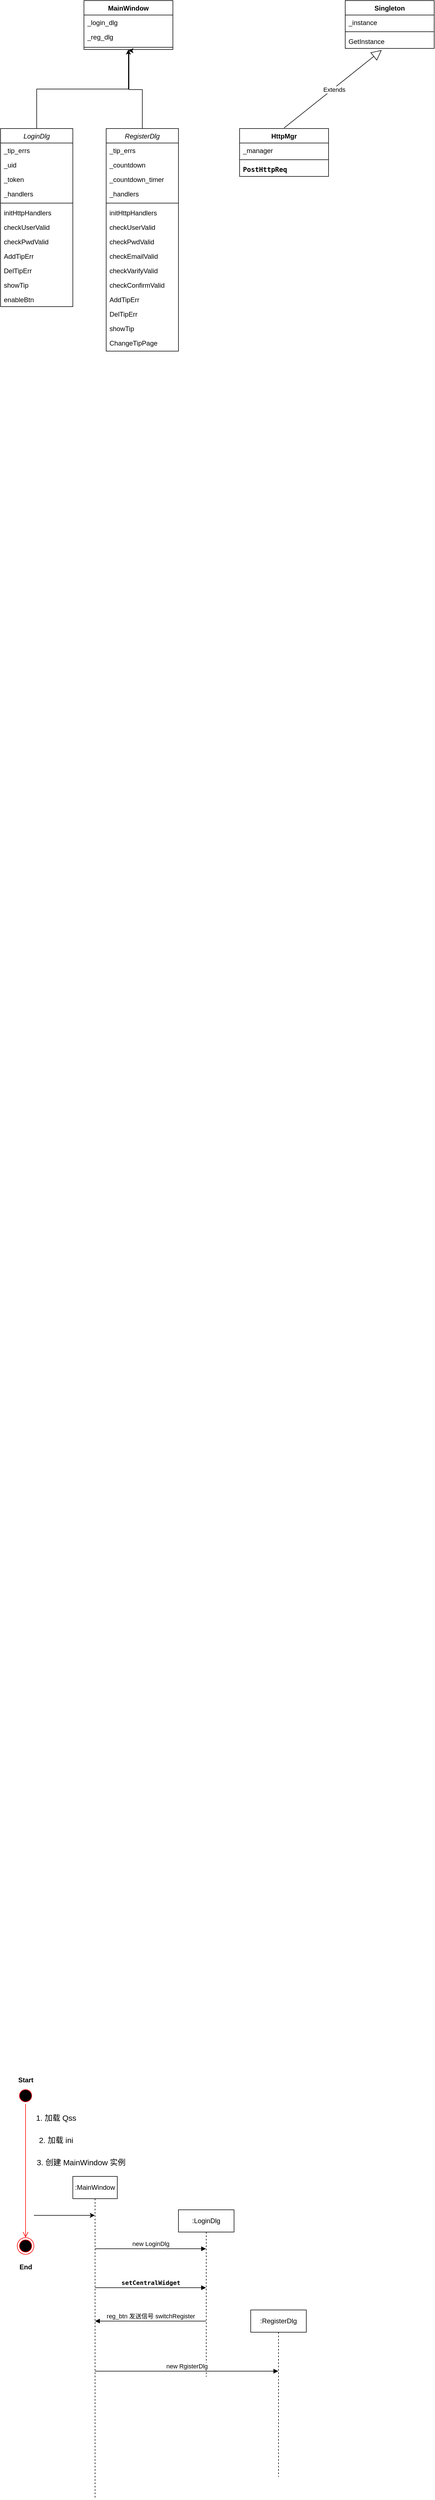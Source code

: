 <mxfile version="24.0.8" type="github">
  <diagram id="C5RBs43oDa-KdzZeNtuy" name="Page-1">
    <mxGraphModel dx="1221" dy="814" grid="1" gridSize="10" guides="1" tooltips="1" connect="1" arrows="1" fold="1" page="1" pageScale="1" pageWidth="3300" pageHeight="4681" math="0" shadow="0">
      <root>
        <mxCell id="WIyWlLk6GJQsqaUBKTNV-0" />
        <mxCell id="WIyWlLk6GJQsqaUBKTNV-1" parent="WIyWlLk6GJQsqaUBKTNV-0" />
        <mxCell id="8Hs69RA46jOuTkkXVzW_-29" style="edgeStyle=orthogonalEdgeStyle;rounded=0;orthogonalLoop=1;jettySize=auto;html=1;exitX=0.5;exitY=0;exitDx=0;exitDy=0;entryX=0.5;entryY=1;entryDx=0;entryDy=0;" edge="1" parent="WIyWlLk6GJQsqaUBKTNV-1" source="zkfFHV4jXpPFQw0GAbJ--0" target="8Hs69RA46jOuTkkXVzW_-24">
          <mxGeometry relative="1" as="geometry" />
        </mxCell>
        <mxCell id="zkfFHV4jXpPFQw0GAbJ--0" value="LoginDlg&#xa;" style="swimlane;fontStyle=2;align=center;verticalAlign=top;childLayout=stackLayout;horizontal=1;startSize=26;horizontalStack=0;resizeParent=1;resizeLast=0;collapsible=1;marginBottom=0;rounded=0;shadow=0;strokeWidth=1;" parent="WIyWlLk6GJQsqaUBKTNV-1" vertex="1">
          <mxGeometry x="70" y="290" width="130" height="320" as="geometry">
            <mxRectangle x="230" y="140" width="160" height="26" as="alternateBounds" />
          </mxGeometry>
        </mxCell>
        <mxCell id="zkfFHV4jXpPFQw0GAbJ--1" value="_tip_errs" style="text;align=left;verticalAlign=top;spacingLeft=4;spacingRight=4;overflow=hidden;rotatable=0;points=[[0,0.5],[1,0.5]];portConstraint=eastwest;" parent="zkfFHV4jXpPFQw0GAbJ--0" vertex="1">
          <mxGeometry y="26" width="130" height="26" as="geometry" />
        </mxCell>
        <mxCell id="zkfFHV4jXpPFQw0GAbJ--2" value="_uid" style="text;align=left;verticalAlign=top;spacingLeft=4;spacingRight=4;overflow=hidden;rotatable=0;points=[[0,0.5],[1,0.5]];portConstraint=eastwest;rounded=0;shadow=0;html=0;" parent="zkfFHV4jXpPFQw0GAbJ--0" vertex="1">
          <mxGeometry y="52" width="130" height="26" as="geometry" />
        </mxCell>
        <mxCell id="zkfFHV4jXpPFQw0GAbJ--3" value="_token" style="text;align=left;verticalAlign=top;spacingLeft=4;spacingRight=4;overflow=hidden;rotatable=0;points=[[0,0.5],[1,0.5]];portConstraint=eastwest;rounded=0;shadow=0;html=0;" parent="zkfFHV4jXpPFQw0GAbJ--0" vertex="1">
          <mxGeometry y="78" width="130" height="26" as="geometry" />
        </mxCell>
        <mxCell id="8Hs69RA46jOuTkkXVzW_-0" value="_handlers&#xa;" style="text;align=left;verticalAlign=top;spacingLeft=4;spacingRight=4;overflow=hidden;rotatable=0;points=[[0,0.5],[1,0.5]];portConstraint=eastwest;rounded=0;shadow=0;html=0;" vertex="1" parent="zkfFHV4jXpPFQw0GAbJ--0">
          <mxGeometry y="104" width="130" height="26" as="geometry" />
        </mxCell>
        <mxCell id="zkfFHV4jXpPFQw0GAbJ--4" value="" style="line;html=1;strokeWidth=1;align=left;verticalAlign=middle;spacingTop=-1;spacingLeft=3;spacingRight=3;rotatable=0;labelPosition=right;points=[];portConstraint=eastwest;" parent="zkfFHV4jXpPFQw0GAbJ--0" vertex="1">
          <mxGeometry y="130" width="130" height="8" as="geometry" />
        </mxCell>
        <mxCell id="zkfFHV4jXpPFQw0GAbJ--5" value="initHttpHandlers" style="text;align=left;verticalAlign=top;spacingLeft=4;spacingRight=4;overflow=hidden;rotatable=0;points=[[0,0.5],[1,0.5]];portConstraint=eastwest;" parent="zkfFHV4jXpPFQw0GAbJ--0" vertex="1">
          <mxGeometry y="138" width="130" height="26" as="geometry" />
        </mxCell>
        <mxCell id="8Hs69RA46jOuTkkXVzW_-5" value="checkUserValid" style="text;align=left;verticalAlign=top;spacingLeft=4;spacingRight=4;overflow=hidden;rotatable=0;points=[[0,0.5],[1,0.5]];portConstraint=eastwest;" vertex="1" parent="zkfFHV4jXpPFQw0GAbJ--0">
          <mxGeometry y="164" width="130" height="26" as="geometry" />
        </mxCell>
        <mxCell id="8Hs69RA46jOuTkkXVzW_-4" value="checkPwdValid" style="text;align=left;verticalAlign=top;spacingLeft=4;spacingRight=4;overflow=hidden;rotatable=0;points=[[0,0.5],[1,0.5]];portConstraint=eastwest;" vertex="1" parent="zkfFHV4jXpPFQw0GAbJ--0">
          <mxGeometry y="190" width="130" height="26" as="geometry" />
        </mxCell>
        <mxCell id="8Hs69RA46jOuTkkXVzW_-3" value="AddTipErr" style="text;align=left;verticalAlign=top;spacingLeft=4;spacingRight=4;overflow=hidden;rotatable=0;points=[[0,0.5],[1,0.5]];portConstraint=eastwest;" vertex="1" parent="zkfFHV4jXpPFQw0GAbJ--0">
          <mxGeometry y="216" width="130" height="26" as="geometry" />
        </mxCell>
        <mxCell id="8Hs69RA46jOuTkkXVzW_-2" value="DelTipErr" style="text;align=left;verticalAlign=top;spacingLeft=4;spacingRight=4;overflow=hidden;rotatable=0;points=[[0,0.5],[1,0.5]];portConstraint=eastwest;" vertex="1" parent="zkfFHV4jXpPFQw0GAbJ--0">
          <mxGeometry y="242" width="130" height="26" as="geometry" />
        </mxCell>
        <mxCell id="8Hs69RA46jOuTkkXVzW_-1" value="showTip" style="text;align=left;verticalAlign=top;spacingLeft=4;spacingRight=4;overflow=hidden;rotatable=0;points=[[0,0.5],[1,0.5]];portConstraint=eastwest;" vertex="1" parent="zkfFHV4jXpPFQw0GAbJ--0">
          <mxGeometry y="268" width="130" height="26" as="geometry" />
        </mxCell>
        <mxCell id="8Hs69RA46jOuTkkXVzW_-6" value="enableBtn" style="text;align=left;verticalAlign=top;spacingLeft=4;spacingRight=4;overflow=hidden;rotatable=0;points=[[0,0.5],[1,0.5]];portConstraint=eastwest;" vertex="1" parent="zkfFHV4jXpPFQw0GAbJ--0">
          <mxGeometry y="294" width="130" height="26" as="geometry" />
        </mxCell>
        <mxCell id="8Hs69RA46jOuTkkXVzW_-30" style="edgeStyle=orthogonalEdgeStyle;rounded=0;orthogonalLoop=1;jettySize=auto;html=1;exitX=0.5;exitY=0;exitDx=0;exitDy=0;" edge="1" parent="WIyWlLk6GJQsqaUBKTNV-1" source="8Hs69RA46jOuTkkXVzW_-7">
          <mxGeometry relative="1" as="geometry">
            <mxPoint x="300" y="150" as="targetPoint" />
            <Array as="points">
              <mxPoint x="325" y="220" />
              <mxPoint x="301" y="220" />
            </Array>
          </mxGeometry>
        </mxCell>
        <mxCell id="8Hs69RA46jOuTkkXVzW_-7" value="RegisterDlg&#xa;" style="swimlane;fontStyle=2;align=center;verticalAlign=top;childLayout=stackLayout;horizontal=1;startSize=26;horizontalStack=0;resizeParent=1;resizeLast=0;collapsible=1;marginBottom=0;rounded=0;shadow=0;strokeWidth=1;" vertex="1" parent="WIyWlLk6GJQsqaUBKTNV-1">
          <mxGeometry x="260" y="290" width="130" height="400" as="geometry">
            <mxRectangle x="230" y="140" width="160" height="26" as="alternateBounds" />
          </mxGeometry>
        </mxCell>
        <mxCell id="8Hs69RA46jOuTkkXVzW_-8" value="_tip_errs" style="text;align=left;verticalAlign=top;spacingLeft=4;spacingRight=4;overflow=hidden;rotatable=0;points=[[0,0.5],[1,0.5]];portConstraint=eastwest;" vertex="1" parent="8Hs69RA46jOuTkkXVzW_-7">
          <mxGeometry y="26" width="130" height="26" as="geometry" />
        </mxCell>
        <mxCell id="8Hs69RA46jOuTkkXVzW_-9" value="_countdown" style="text;align=left;verticalAlign=top;spacingLeft=4;spacingRight=4;overflow=hidden;rotatable=0;points=[[0,0.5],[1,0.5]];portConstraint=eastwest;rounded=0;shadow=0;html=0;" vertex="1" parent="8Hs69RA46jOuTkkXVzW_-7">
          <mxGeometry y="52" width="130" height="26" as="geometry" />
        </mxCell>
        <mxCell id="8Hs69RA46jOuTkkXVzW_-10" value="_countdown_timer" style="text;align=left;verticalAlign=top;spacingLeft=4;spacingRight=4;overflow=hidden;rotatable=0;points=[[0,0.5],[1,0.5]];portConstraint=eastwest;rounded=0;shadow=0;html=0;" vertex="1" parent="8Hs69RA46jOuTkkXVzW_-7">
          <mxGeometry y="78" width="130" height="26" as="geometry" />
        </mxCell>
        <mxCell id="8Hs69RA46jOuTkkXVzW_-11" value="_handlers&#xa;" style="text;align=left;verticalAlign=top;spacingLeft=4;spacingRight=4;overflow=hidden;rotatable=0;points=[[0,0.5],[1,0.5]];portConstraint=eastwest;rounded=0;shadow=0;html=0;" vertex="1" parent="8Hs69RA46jOuTkkXVzW_-7">
          <mxGeometry y="104" width="130" height="26" as="geometry" />
        </mxCell>
        <mxCell id="8Hs69RA46jOuTkkXVzW_-12" value="" style="line;html=1;strokeWidth=1;align=left;verticalAlign=middle;spacingTop=-1;spacingLeft=3;spacingRight=3;rotatable=0;labelPosition=right;points=[];portConstraint=eastwest;" vertex="1" parent="8Hs69RA46jOuTkkXVzW_-7">
          <mxGeometry y="130" width="130" height="8" as="geometry" />
        </mxCell>
        <mxCell id="8Hs69RA46jOuTkkXVzW_-13" value="initHttpHandlers" style="text;align=left;verticalAlign=top;spacingLeft=4;spacingRight=4;overflow=hidden;rotatable=0;points=[[0,0.5],[1,0.5]];portConstraint=eastwest;" vertex="1" parent="8Hs69RA46jOuTkkXVzW_-7">
          <mxGeometry y="138" width="130" height="26" as="geometry" />
        </mxCell>
        <mxCell id="8Hs69RA46jOuTkkXVzW_-14" value="checkUserValid" style="text;align=left;verticalAlign=top;spacingLeft=4;spacingRight=4;overflow=hidden;rotatable=0;points=[[0,0.5],[1,0.5]];portConstraint=eastwest;" vertex="1" parent="8Hs69RA46jOuTkkXVzW_-7">
          <mxGeometry y="164" width="130" height="26" as="geometry" />
        </mxCell>
        <mxCell id="8Hs69RA46jOuTkkXVzW_-15" value="checkPwdValid" style="text;align=left;verticalAlign=top;spacingLeft=4;spacingRight=4;overflow=hidden;rotatable=0;points=[[0,0.5],[1,0.5]];portConstraint=eastwest;" vertex="1" parent="8Hs69RA46jOuTkkXVzW_-7">
          <mxGeometry y="190" width="130" height="26" as="geometry" />
        </mxCell>
        <mxCell id="8Hs69RA46jOuTkkXVzW_-22" value="checkEmailValid" style="text;align=left;verticalAlign=top;spacingLeft=4;spacingRight=4;overflow=hidden;rotatable=0;points=[[0,0.5],[1,0.5]];portConstraint=eastwest;" vertex="1" parent="8Hs69RA46jOuTkkXVzW_-7">
          <mxGeometry y="216" width="130" height="26" as="geometry" />
        </mxCell>
        <mxCell id="8Hs69RA46jOuTkkXVzW_-21" value="checkVarifyValid" style="text;align=left;verticalAlign=top;spacingLeft=4;spacingRight=4;overflow=hidden;rotatable=0;points=[[0,0.5],[1,0.5]];portConstraint=eastwest;" vertex="1" parent="8Hs69RA46jOuTkkXVzW_-7">
          <mxGeometry y="242" width="130" height="26" as="geometry" />
        </mxCell>
        <mxCell id="8Hs69RA46jOuTkkXVzW_-23" value="checkConfirmValid" style="text;align=left;verticalAlign=top;spacingLeft=4;spacingRight=4;overflow=hidden;rotatable=0;points=[[0,0.5],[1,0.5]];portConstraint=eastwest;" vertex="1" parent="8Hs69RA46jOuTkkXVzW_-7">
          <mxGeometry y="268" width="130" height="26" as="geometry" />
        </mxCell>
        <mxCell id="8Hs69RA46jOuTkkXVzW_-16" value="AddTipErr" style="text;align=left;verticalAlign=top;spacingLeft=4;spacingRight=4;overflow=hidden;rotatable=0;points=[[0,0.5],[1,0.5]];portConstraint=eastwest;" vertex="1" parent="8Hs69RA46jOuTkkXVzW_-7">
          <mxGeometry y="294" width="130" height="26" as="geometry" />
        </mxCell>
        <mxCell id="8Hs69RA46jOuTkkXVzW_-17" value="DelTipErr" style="text;align=left;verticalAlign=top;spacingLeft=4;spacingRight=4;overflow=hidden;rotatable=0;points=[[0,0.5],[1,0.5]];portConstraint=eastwest;" vertex="1" parent="8Hs69RA46jOuTkkXVzW_-7">
          <mxGeometry y="320" width="130" height="26" as="geometry" />
        </mxCell>
        <mxCell id="8Hs69RA46jOuTkkXVzW_-18" value="showTip" style="text;align=left;verticalAlign=top;spacingLeft=4;spacingRight=4;overflow=hidden;rotatable=0;points=[[0,0.5],[1,0.5]];portConstraint=eastwest;" vertex="1" parent="8Hs69RA46jOuTkkXVzW_-7">
          <mxGeometry y="346" width="130" height="26" as="geometry" />
        </mxCell>
        <mxCell id="8Hs69RA46jOuTkkXVzW_-20" value="ChangeTipPage" style="text;align=left;verticalAlign=top;spacingLeft=4;spacingRight=4;overflow=hidden;rotatable=0;points=[[0,0.5],[1,0.5]];portConstraint=eastwest;" vertex="1" parent="8Hs69RA46jOuTkkXVzW_-7">
          <mxGeometry y="372" width="130" height="26" as="geometry" />
        </mxCell>
        <mxCell id="8Hs69RA46jOuTkkXVzW_-24" value="MainWindow" style="swimlane;fontStyle=1;align=center;verticalAlign=top;childLayout=stackLayout;horizontal=1;startSize=26;horizontalStack=0;resizeParent=1;resizeParentMax=0;resizeLast=0;collapsible=1;marginBottom=0;whiteSpace=wrap;html=1;" vertex="1" parent="WIyWlLk6GJQsqaUBKTNV-1">
          <mxGeometry x="220" y="60" width="160" height="88" as="geometry" />
        </mxCell>
        <mxCell id="8Hs69RA46jOuTkkXVzW_-25" value="_login_dlg" style="text;strokeColor=none;fillColor=none;align=left;verticalAlign=top;spacingLeft=4;spacingRight=4;overflow=hidden;rotatable=0;points=[[0,0.5],[1,0.5]];portConstraint=eastwest;whiteSpace=wrap;html=1;" vertex="1" parent="8Hs69RA46jOuTkkXVzW_-24">
          <mxGeometry y="26" width="160" height="26" as="geometry" />
        </mxCell>
        <mxCell id="8Hs69RA46jOuTkkXVzW_-28" value="_reg_dlg&lt;div&gt;&lt;br&gt;&lt;/div&gt;" style="text;strokeColor=none;fillColor=none;align=left;verticalAlign=top;spacingLeft=4;spacingRight=4;overflow=hidden;rotatable=0;points=[[0,0.5],[1,0.5]];portConstraint=eastwest;whiteSpace=wrap;html=1;" vertex="1" parent="8Hs69RA46jOuTkkXVzW_-24">
          <mxGeometry y="52" width="160" height="28" as="geometry" />
        </mxCell>
        <mxCell id="8Hs69RA46jOuTkkXVzW_-26" value="" style="line;strokeWidth=1;fillColor=none;align=left;verticalAlign=middle;spacingTop=-1;spacingLeft=3;spacingRight=3;rotatable=0;labelPosition=right;points=[];portConstraint=eastwest;strokeColor=inherit;" vertex="1" parent="8Hs69RA46jOuTkkXVzW_-24">
          <mxGeometry y="80" width="160" height="8" as="geometry" />
        </mxCell>
        <mxCell id="8Hs69RA46jOuTkkXVzW_-31" value="HttpMgr&lt;div&gt;&lt;br&gt;&lt;/div&gt;" style="swimlane;fontStyle=1;align=center;verticalAlign=top;childLayout=stackLayout;horizontal=1;startSize=26;horizontalStack=0;resizeParent=1;resizeParentMax=0;resizeLast=0;collapsible=1;marginBottom=0;whiteSpace=wrap;html=1;" vertex="1" parent="WIyWlLk6GJQsqaUBKTNV-1">
          <mxGeometry x="500" y="290" width="160" height="86" as="geometry" />
        </mxCell>
        <mxCell id="8Hs69RA46jOuTkkXVzW_-32" value="_manager" style="text;strokeColor=none;fillColor=none;align=left;verticalAlign=top;spacingLeft=4;spacingRight=4;overflow=hidden;rotatable=0;points=[[0,0.5],[1,0.5]];portConstraint=eastwest;whiteSpace=wrap;html=1;" vertex="1" parent="8Hs69RA46jOuTkkXVzW_-31">
          <mxGeometry y="26" width="160" height="26" as="geometry" />
        </mxCell>
        <mxCell id="8Hs69RA46jOuTkkXVzW_-33" value="" style="line;strokeWidth=1;fillColor=none;align=left;verticalAlign=middle;spacingTop=-1;spacingLeft=3;spacingRight=3;rotatable=0;labelPosition=right;points=[];portConstraint=eastwest;strokeColor=inherit;" vertex="1" parent="8Hs69RA46jOuTkkXVzW_-31">
          <mxGeometry y="52" width="160" height="8" as="geometry" />
        </mxCell>
        <mxCell id="8Hs69RA46jOuTkkXVzW_-34" value="&lt;pre style=&quot;margin-top: 0px; margin-bottom: 0px;&quot;&gt;&lt;span style=&quot;font-weight:600;&quot;&gt;PostHttpReq&lt;/span&gt;&lt;/pre&gt;" style="text;strokeColor=none;fillColor=none;align=left;verticalAlign=top;spacingLeft=4;spacingRight=4;overflow=hidden;rotatable=0;points=[[0,0.5],[1,0.5]];portConstraint=eastwest;whiteSpace=wrap;html=1;" vertex="1" parent="8Hs69RA46jOuTkkXVzW_-31">
          <mxGeometry y="60" width="160" height="26" as="geometry" />
        </mxCell>
        <mxCell id="8Hs69RA46jOuTkkXVzW_-35" value="Singleton" style="swimlane;fontStyle=1;align=center;verticalAlign=top;childLayout=stackLayout;horizontal=1;startSize=26;horizontalStack=0;resizeParent=1;resizeParentMax=0;resizeLast=0;collapsible=1;marginBottom=0;whiteSpace=wrap;html=1;" vertex="1" parent="WIyWlLk6GJQsqaUBKTNV-1">
          <mxGeometry x="690" y="60" width="160" height="86" as="geometry" />
        </mxCell>
        <mxCell id="8Hs69RA46jOuTkkXVzW_-36" value="_instance" style="text;strokeColor=none;fillColor=none;align=left;verticalAlign=top;spacingLeft=4;spacingRight=4;overflow=hidden;rotatable=0;points=[[0,0.5],[1,0.5]];portConstraint=eastwest;whiteSpace=wrap;html=1;" vertex="1" parent="8Hs69RA46jOuTkkXVzW_-35">
          <mxGeometry y="26" width="160" height="26" as="geometry" />
        </mxCell>
        <mxCell id="8Hs69RA46jOuTkkXVzW_-37" value="" style="line;strokeWidth=1;fillColor=none;align=left;verticalAlign=middle;spacingTop=-1;spacingLeft=3;spacingRight=3;rotatable=0;labelPosition=right;points=[];portConstraint=eastwest;strokeColor=inherit;" vertex="1" parent="8Hs69RA46jOuTkkXVzW_-35">
          <mxGeometry y="52" width="160" height="8" as="geometry" />
        </mxCell>
        <mxCell id="8Hs69RA46jOuTkkXVzW_-38" value="GetInstance" style="text;strokeColor=none;fillColor=none;align=left;verticalAlign=top;spacingLeft=4;spacingRight=4;overflow=hidden;rotatable=0;points=[[0,0.5],[1,0.5]];portConstraint=eastwest;whiteSpace=wrap;html=1;" vertex="1" parent="8Hs69RA46jOuTkkXVzW_-35">
          <mxGeometry y="60" width="160" height="26" as="geometry" />
        </mxCell>
        <mxCell id="8Hs69RA46jOuTkkXVzW_-41" value="Extends" style="endArrow=block;endSize=16;endFill=0;html=1;rounded=0;entryX=0.41;entryY=1.115;entryDx=0;entryDy=0;entryPerimeter=0;" edge="1" parent="WIyWlLk6GJQsqaUBKTNV-1" target="8Hs69RA46jOuTkkXVzW_-38">
          <mxGeometry x="0.01" y="-2" width="160" relative="1" as="geometry">
            <mxPoint x="580" y="289" as="sourcePoint" />
            <mxPoint x="740" y="289" as="targetPoint" />
            <mxPoint as="offset" />
          </mxGeometry>
        </mxCell>
        <mxCell id="8Hs69RA46jOuTkkXVzW_-42" value="" style="ellipse;html=1;shape=startState;fillColor=#000000;strokeColor=#ff0000;" vertex="1" parent="WIyWlLk6GJQsqaUBKTNV-1">
          <mxGeometry x="100" y="3810" width="30" height="30" as="geometry" />
        </mxCell>
        <mxCell id="8Hs69RA46jOuTkkXVzW_-43" value="" style="edgeStyle=orthogonalEdgeStyle;html=1;verticalAlign=bottom;endArrow=open;endSize=8;strokeColor=#ff0000;rounded=0;" edge="1" source="8Hs69RA46jOuTkkXVzW_-42" parent="WIyWlLk6GJQsqaUBKTNV-1">
          <mxGeometry relative="1" as="geometry">
            <mxPoint x="115" y="4080" as="targetPoint" />
          </mxGeometry>
        </mxCell>
        <mxCell id="8Hs69RA46jOuTkkXVzW_-44" value="Start" style="text;align=center;fontStyle=1;verticalAlign=middle;spacingLeft=3;spacingRight=3;strokeColor=none;rotatable=0;points=[[0,0.5],[1,0.5]];portConstraint=eastwest;html=1;" vertex="1" parent="WIyWlLk6GJQsqaUBKTNV-1">
          <mxGeometry x="75" y="3784" width="80" height="26" as="geometry" />
        </mxCell>
        <mxCell id="8Hs69RA46jOuTkkXVzW_-45" value="&lt;font style=&quot;font-size: 14px;&quot;&gt;1. 加载 Qss&lt;/font&gt;" style="text;html=1;align=center;verticalAlign=middle;whiteSpace=wrap;rounded=0;" vertex="1" parent="WIyWlLk6GJQsqaUBKTNV-1">
          <mxGeometry x="130" y="3850" width="80" height="30" as="geometry" />
        </mxCell>
        <mxCell id="8Hs69RA46jOuTkkXVzW_-46" value="&lt;font style=&quot;font-size: 14px;&quot;&gt;2. 加载 ini&lt;/font&gt;" style="text;html=1;align=center;verticalAlign=middle;whiteSpace=wrap;rounded=0;" vertex="1" parent="WIyWlLk6GJQsqaUBKTNV-1">
          <mxGeometry x="130" y="3890" width="80" height="30" as="geometry" />
        </mxCell>
        <mxCell id="8Hs69RA46jOuTkkXVzW_-49" value=":MainWindow" style="shape=umlLifeline;perimeter=lifelinePerimeter;whiteSpace=wrap;html=1;container=1;dropTarget=0;collapsible=0;recursiveResize=0;outlineConnect=0;portConstraint=eastwest;newEdgeStyle={&quot;curved&quot;:0,&quot;rounded&quot;:0};" vertex="1" parent="WIyWlLk6GJQsqaUBKTNV-1">
          <mxGeometry x="200" y="3970" width="80" height="580" as="geometry" />
        </mxCell>
        <mxCell id="8Hs69RA46jOuTkkXVzW_-50" value="" style="ellipse;html=1;shape=endState;fillColor=#000000;strokeColor=#ff0000;" vertex="1" parent="WIyWlLk6GJQsqaUBKTNV-1">
          <mxGeometry x="100" y="4080" width="30" height="30" as="geometry" />
        </mxCell>
        <mxCell id="8Hs69RA46jOuTkkXVzW_-51" value="End" style="text;align=center;fontStyle=1;verticalAlign=middle;spacingLeft=3;spacingRight=3;strokeColor=none;rotatable=0;points=[[0,0.5],[1,0.5]];portConstraint=eastwest;html=1;" vertex="1" parent="WIyWlLk6GJQsqaUBKTNV-1">
          <mxGeometry x="75" y="4120" width="80" height="26" as="geometry" />
        </mxCell>
        <mxCell id="8Hs69RA46jOuTkkXVzW_-52" value="&lt;font style=&quot;font-size: 14px;&quot;&gt;3. 创建 MainWindow 实例&lt;/font&gt;" style="text;html=1;align=center;verticalAlign=middle;whiteSpace=wrap;rounded=0;" vertex="1" parent="WIyWlLk6GJQsqaUBKTNV-1">
          <mxGeometry x="130" y="3930" width="170" height="30" as="geometry" />
        </mxCell>
        <mxCell id="8Hs69RA46jOuTkkXVzW_-53" value="" style="endArrow=classic;html=1;rounded=0;" edge="1" parent="WIyWlLk6GJQsqaUBKTNV-1" target="8Hs69RA46jOuTkkXVzW_-49">
          <mxGeometry width="50" height="50" relative="1" as="geometry">
            <mxPoint x="130" y="4040" as="sourcePoint" />
            <mxPoint x="180" y="3960" as="targetPoint" />
            <Array as="points">
              <mxPoint x="180" y="4040" />
            </Array>
          </mxGeometry>
        </mxCell>
        <mxCell id="8Hs69RA46jOuTkkXVzW_-54" value=":LoginDlg" style="shape=umlLifeline;perimeter=lifelinePerimeter;whiteSpace=wrap;html=1;container=1;dropTarget=0;collapsible=0;recursiveResize=0;outlineConnect=0;portConstraint=eastwest;newEdgeStyle={&quot;curved&quot;:0,&quot;rounded&quot;:0};" vertex="1" parent="WIyWlLk6GJQsqaUBKTNV-1">
          <mxGeometry x="390" y="4030" width="100" height="300" as="geometry" />
        </mxCell>
        <mxCell id="8Hs69RA46jOuTkkXVzW_-55" value="new LoginDlg" style="html=1;verticalAlign=bottom;endArrow=block;curved=0;rounded=0;" edge="1" parent="WIyWlLk6GJQsqaUBKTNV-1" source="8Hs69RA46jOuTkkXVzW_-49" target="8Hs69RA46jOuTkkXVzW_-54">
          <mxGeometry width="80" relative="1" as="geometry">
            <mxPoint x="250" y="4150" as="sourcePoint" />
            <mxPoint x="330" y="4150" as="targetPoint" />
            <Array as="points">
              <mxPoint x="310" y="4100" />
            </Array>
          </mxGeometry>
        </mxCell>
        <mxCell id="8Hs69RA46jOuTkkXVzW_-56" value="&lt;pre style=&quot;margin-top: 0px; margin-bottom: 0px;&quot;&gt;&lt;font style=&quot;font-size: 11px;&quot;&gt;&lt;b&gt;setCentralWidget&lt;/b&gt;&lt;/font&gt;&lt;/pre&gt;" style="html=1;verticalAlign=bottom;endArrow=block;curved=0;rounded=0;" edge="1" parent="WIyWlLk6GJQsqaUBKTNV-1" target="8Hs69RA46jOuTkkXVzW_-54">
          <mxGeometry width="80" relative="1" as="geometry">
            <mxPoint x="240" y="4170" as="sourcePoint" />
            <mxPoint x="320" y="4170" as="targetPoint" />
          </mxGeometry>
        </mxCell>
        <mxCell id="8Hs69RA46jOuTkkXVzW_-58" value="reg_btn 发送信号 switchRegister" style="html=1;verticalAlign=bottom;endArrow=block;curved=0;rounded=0;" edge="1" parent="WIyWlLk6GJQsqaUBKTNV-1" source="8Hs69RA46jOuTkkXVzW_-54" target="8Hs69RA46jOuTkkXVzW_-49">
          <mxGeometry width="80" relative="1" as="geometry">
            <mxPoint x="290" y="4260" as="sourcePoint" />
            <mxPoint x="370" y="4260" as="targetPoint" />
            <Array as="points">
              <mxPoint x="310" y="4230" />
            </Array>
          </mxGeometry>
        </mxCell>
        <mxCell id="8Hs69RA46jOuTkkXVzW_-59" value=":RegisterDlg" style="shape=umlLifeline;perimeter=lifelinePerimeter;whiteSpace=wrap;html=1;container=1;dropTarget=0;collapsible=0;recursiveResize=0;outlineConnect=0;portConstraint=eastwest;newEdgeStyle={&quot;curved&quot;:0,&quot;rounded&quot;:0};" vertex="1" parent="WIyWlLk6GJQsqaUBKTNV-1">
          <mxGeometry x="520" y="4210" width="100" height="300" as="geometry" />
        </mxCell>
        <mxCell id="8Hs69RA46jOuTkkXVzW_-60" value="new RgisterDlg" style="html=1;verticalAlign=bottom;endArrow=block;curved=0;rounded=0;" edge="1" parent="WIyWlLk6GJQsqaUBKTNV-1" target="8Hs69RA46jOuTkkXVzW_-59">
          <mxGeometry width="80" relative="1" as="geometry">
            <mxPoint x="240" y="4320" as="sourcePoint" />
            <mxPoint x="320" y="4320" as="targetPoint" />
          </mxGeometry>
        </mxCell>
      </root>
    </mxGraphModel>
  </diagram>
</mxfile>

